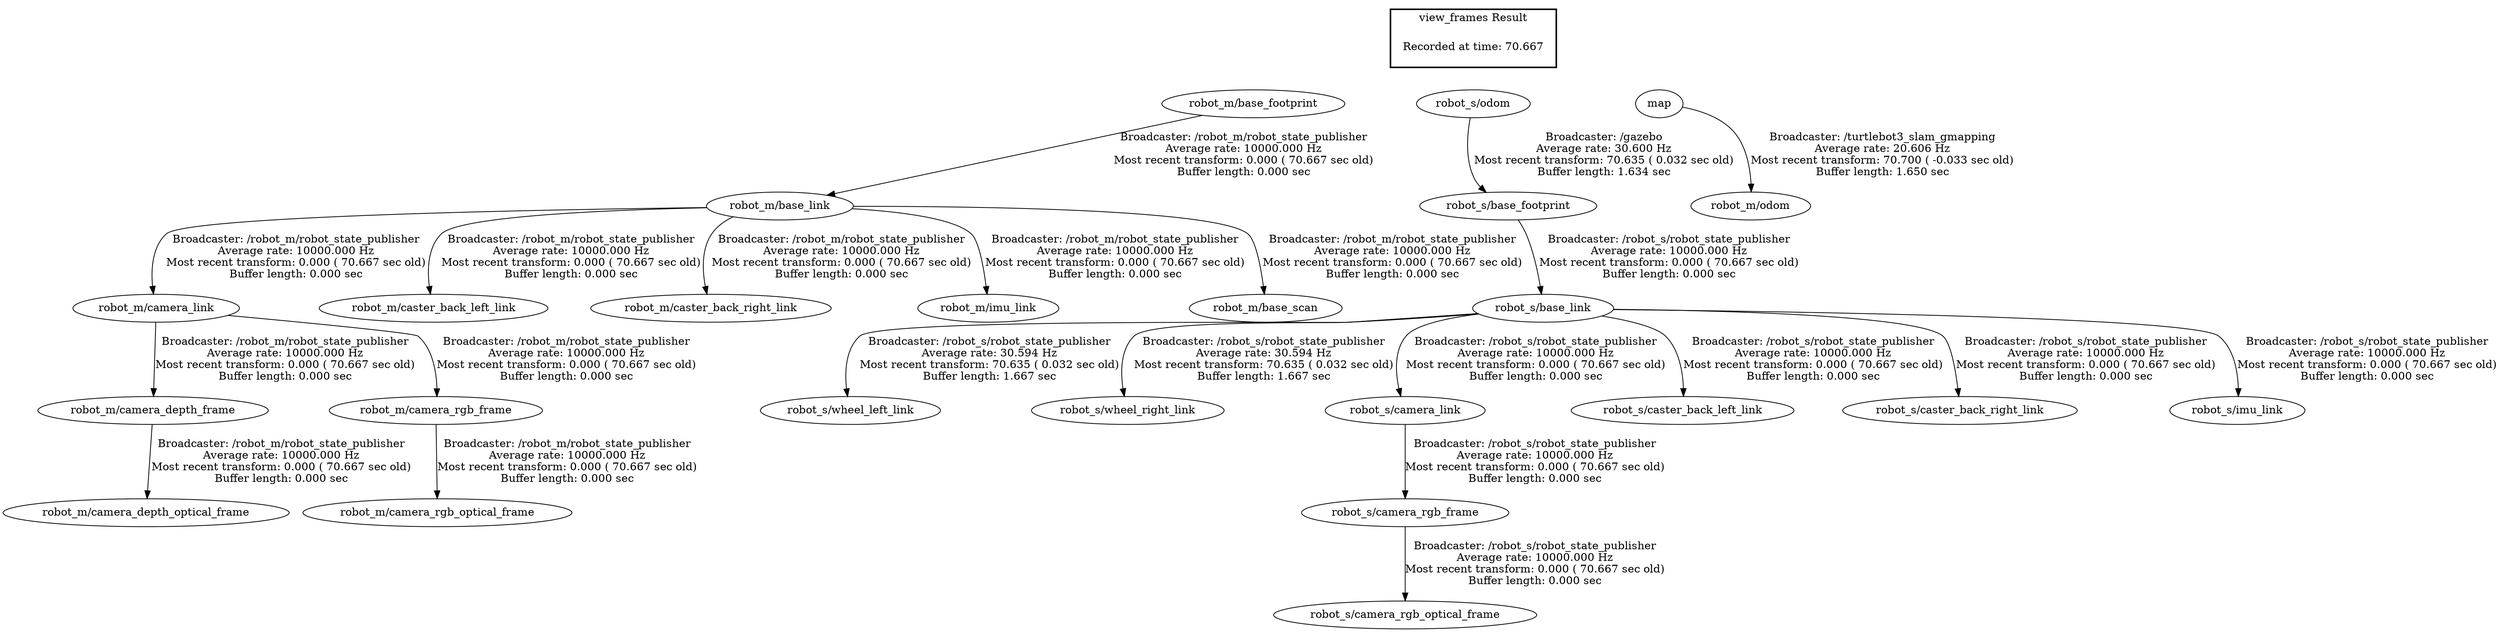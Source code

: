 digraph G {
"robot_s/base_link" -> "robot_s/wheel_left_link"[label="Broadcaster: /robot_s/robot_state_publisher\nAverage rate: 30.594 Hz\nMost recent transform: 70.635 ( 0.032 sec old)\nBuffer length: 1.667 sec\n"];
"robot_s/base_footprint" -> "robot_s/base_link"[label="Broadcaster: /robot_s/robot_state_publisher\nAverage rate: 10000.000 Hz\nMost recent transform: 0.000 ( 70.667 sec old)\nBuffer length: 0.000 sec\n"];
"robot_s/base_link" -> "robot_s/wheel_right_link"[label="Broadcaster: /robot_s/robot_state_publisher\nAverage rate: 30.594 Hz\nMost recent transform: 70.635 ( 0.032 sec old)\nBuffer length: 1.667 sec\n"];
"robot_m/camera_depth_frame" -> "robot_m/camera_depth_optical_frame"[label="Broadcaster: /robot_m/robot_state_publisher\nAverage rate: 10000.000 Hz\nMost recent transform: 0.000 ( 70.667 sec old)\nBuffer length: 0.000 sec\n"];
"robot_m/camera_link" -> "robot_m/camera_depth_frame"[label="Broadcaster: /robot_m/robot_state_publisher\nAverage rate: 10000.000 Hz\nMost recent transform: 0.000 ( 70.667 sec old)\nBuffer length: 0.000 sec\n"];
"robot_m/base_footprint" -> "robot_m/base_link"[label="Broadcaster: /robot_m/robot_state_publisher\nAverage rate: 10000.000 Hz\nMost recent transform: 0.000 ( 70.667 sec old)\nBuffer length: 0.000 sec\n"];
"robot_m/base_link" -> "robot_m/camera_link"[label="Broadcaster: /robot_m/robot_state_publisher\nAverage rate: 10000.000 Hz\nMost recent transform: 0.000 ( 70.667 sec old)\nBuffer length: 0.000 sec\n"];
"robot_m/camera_link" -> "robot_m/camera_rgb_frame"[label="Broadcaster: /robot_m/robot_state_publisher\nAverage rate: 10000.000 Hz\nMost recent transform: 0.000 ( 70.667 sec old)\nBuffer length: 0.000 sec\n"];
"robot_m/camera_rgb_frame" -> "robot_m/camera_rgb_optical_frame"[label="Broadcaster: /robot_m/robot_state_publisher\nAverage rate: 10000.000 Hz\nMost recent transform: 0.000 ( 70.667 sec old)\nBuffer length: 0.000 sec\n"];
"robot_m/base_link" -> "robot_m/caster_back_left_link"[label="Broadcaster: /robot_m/robot_state_publisher\nAverage rate: 10000.000 Hz\nMost recent transform: 0.000 ( 70.667 sec old)\nBuffer length: 0.000 sec\n"];
"robot_m/base_link" -> "robot_m/caster_back_right_link"[label="Broadcaster: /robot_m/robot_state_publisher\nAverage rate: 10000.000 Hz\nMost recent transform: 0.000 ( 70.667 sec old)\nBuffer length: 0.000 sec\n"];
"robot_m/base_link" -> "robot_m/imu_link"[label="Broadcaster: /robot_m/robot_state_publisher\nAverage rate: 10000.000 Hz\nMost recent transform: 0.000 ( 70.667 sec old)\nBuffer length: 0.000 sec\n"];
"robot_m/base_link" -> "robot_m/base_scan"[label="Broadcaster: /robot_m/robot_state_publisher\nAverage rate: 10000.000 Hz\nMost recent transform: 0.000 ( 70.667 sec old)\nBuffer length: 0.000 sec\n"];
"robot_s/odom" -> "robot_s/base_footprint"[label="Broadcaster: /gazebo\nAverage rate: 30.600 Hz\nMost recent transform: 70.635 ( 0.032 sec old)\nBuffer length: 1.634 sec\n"];
"robot_s/base_link" -> "robot_s/camera_link"[label="Broadcaster: /robot_s/robot_state_publisher\nAverage rate: 10000.000 Hz\nMost recent transform: 0.000 ( 70.667 sec old)\nBuffer length: 0.000 sec\n"];
"robot_s/camera_link" -> "robot_s/camera_rgb_frame"[label="Broadcaster: /robot_s/robot_state_publisher\nAverage rate: 10000.000 Hz\nMost recent transform: 0.000 ( 70.667 sec old)\nBuffer length: 0.000 sec\n"];
"robot_s/camera_rgb_frame" -> "robot_s/camera_rgb_optical_frame"[label="Broadcaster: /robot_s/robot_state_publisher\nAverage rate: 10000.000 Hz\nMost recent transform: 0.000 ( 70.667 sec old)\nBuffer length: 0.000 sec\n"];
"robot_s/base_link" -> "robot_s/caster_back_left_link"[label="Broadcaster: /robot_s/robot_state_publisher\nAverage rate: 10000.000 Hz\nMost recent transform: 0.000 ( 70.667 sec old)\nBuffer length: 0.000 sec\n"];
"robot_s/base_link" -> "robot_s/caster_back_right_link"[label="Broadcaster: /robot_s/robot_state_publisher\nAverage rate: 10000.000 Hz\nMost recent transform: 0.000 ( 70.667 sec old)\nBuffer length: 0.000 sec\n"];
"robot_s/base_link" -> "robot_s/imu_link"[label="Broadcaster: /robot_s/robot_state_publisher\nAverage rate: 10000.000 Hz\nMost recent transform: 0.000 ( 70.667 sec old)\nBuffer length: 0.000 sec\n"];
"map" -> "robot_m/odom"[label="Broadcaster: /turtlebot3_slam_gmapping\nAverage rate: 20.606 Hz\nMost recent transform: 70.700 ( -0.033 sec old)\nBuffer length: 1.650 sec\n"];
edge [style=invis];
 subgraph cluster_legend { style=bold; color=black; label ="view_frames Result";
"Recorded at time: 70.667"[ shape=plaintext ] ;
 }->"robot_m/base_footprint";
edge [style=invis];
 subgraph cluster_legend { style=bold; color=black; label ="view_frames Result";
"Recorded at time: 70.667"[ shape=plaintext ] ;
 }->"map";
edge [style=invis];
 subgraph cluster_legend { style=bold; color=black; label ="view_frames Result";
"Recorded at time: 70.667"[ shape=plaintext ] ;
 }->"robot_s/odom";
}
